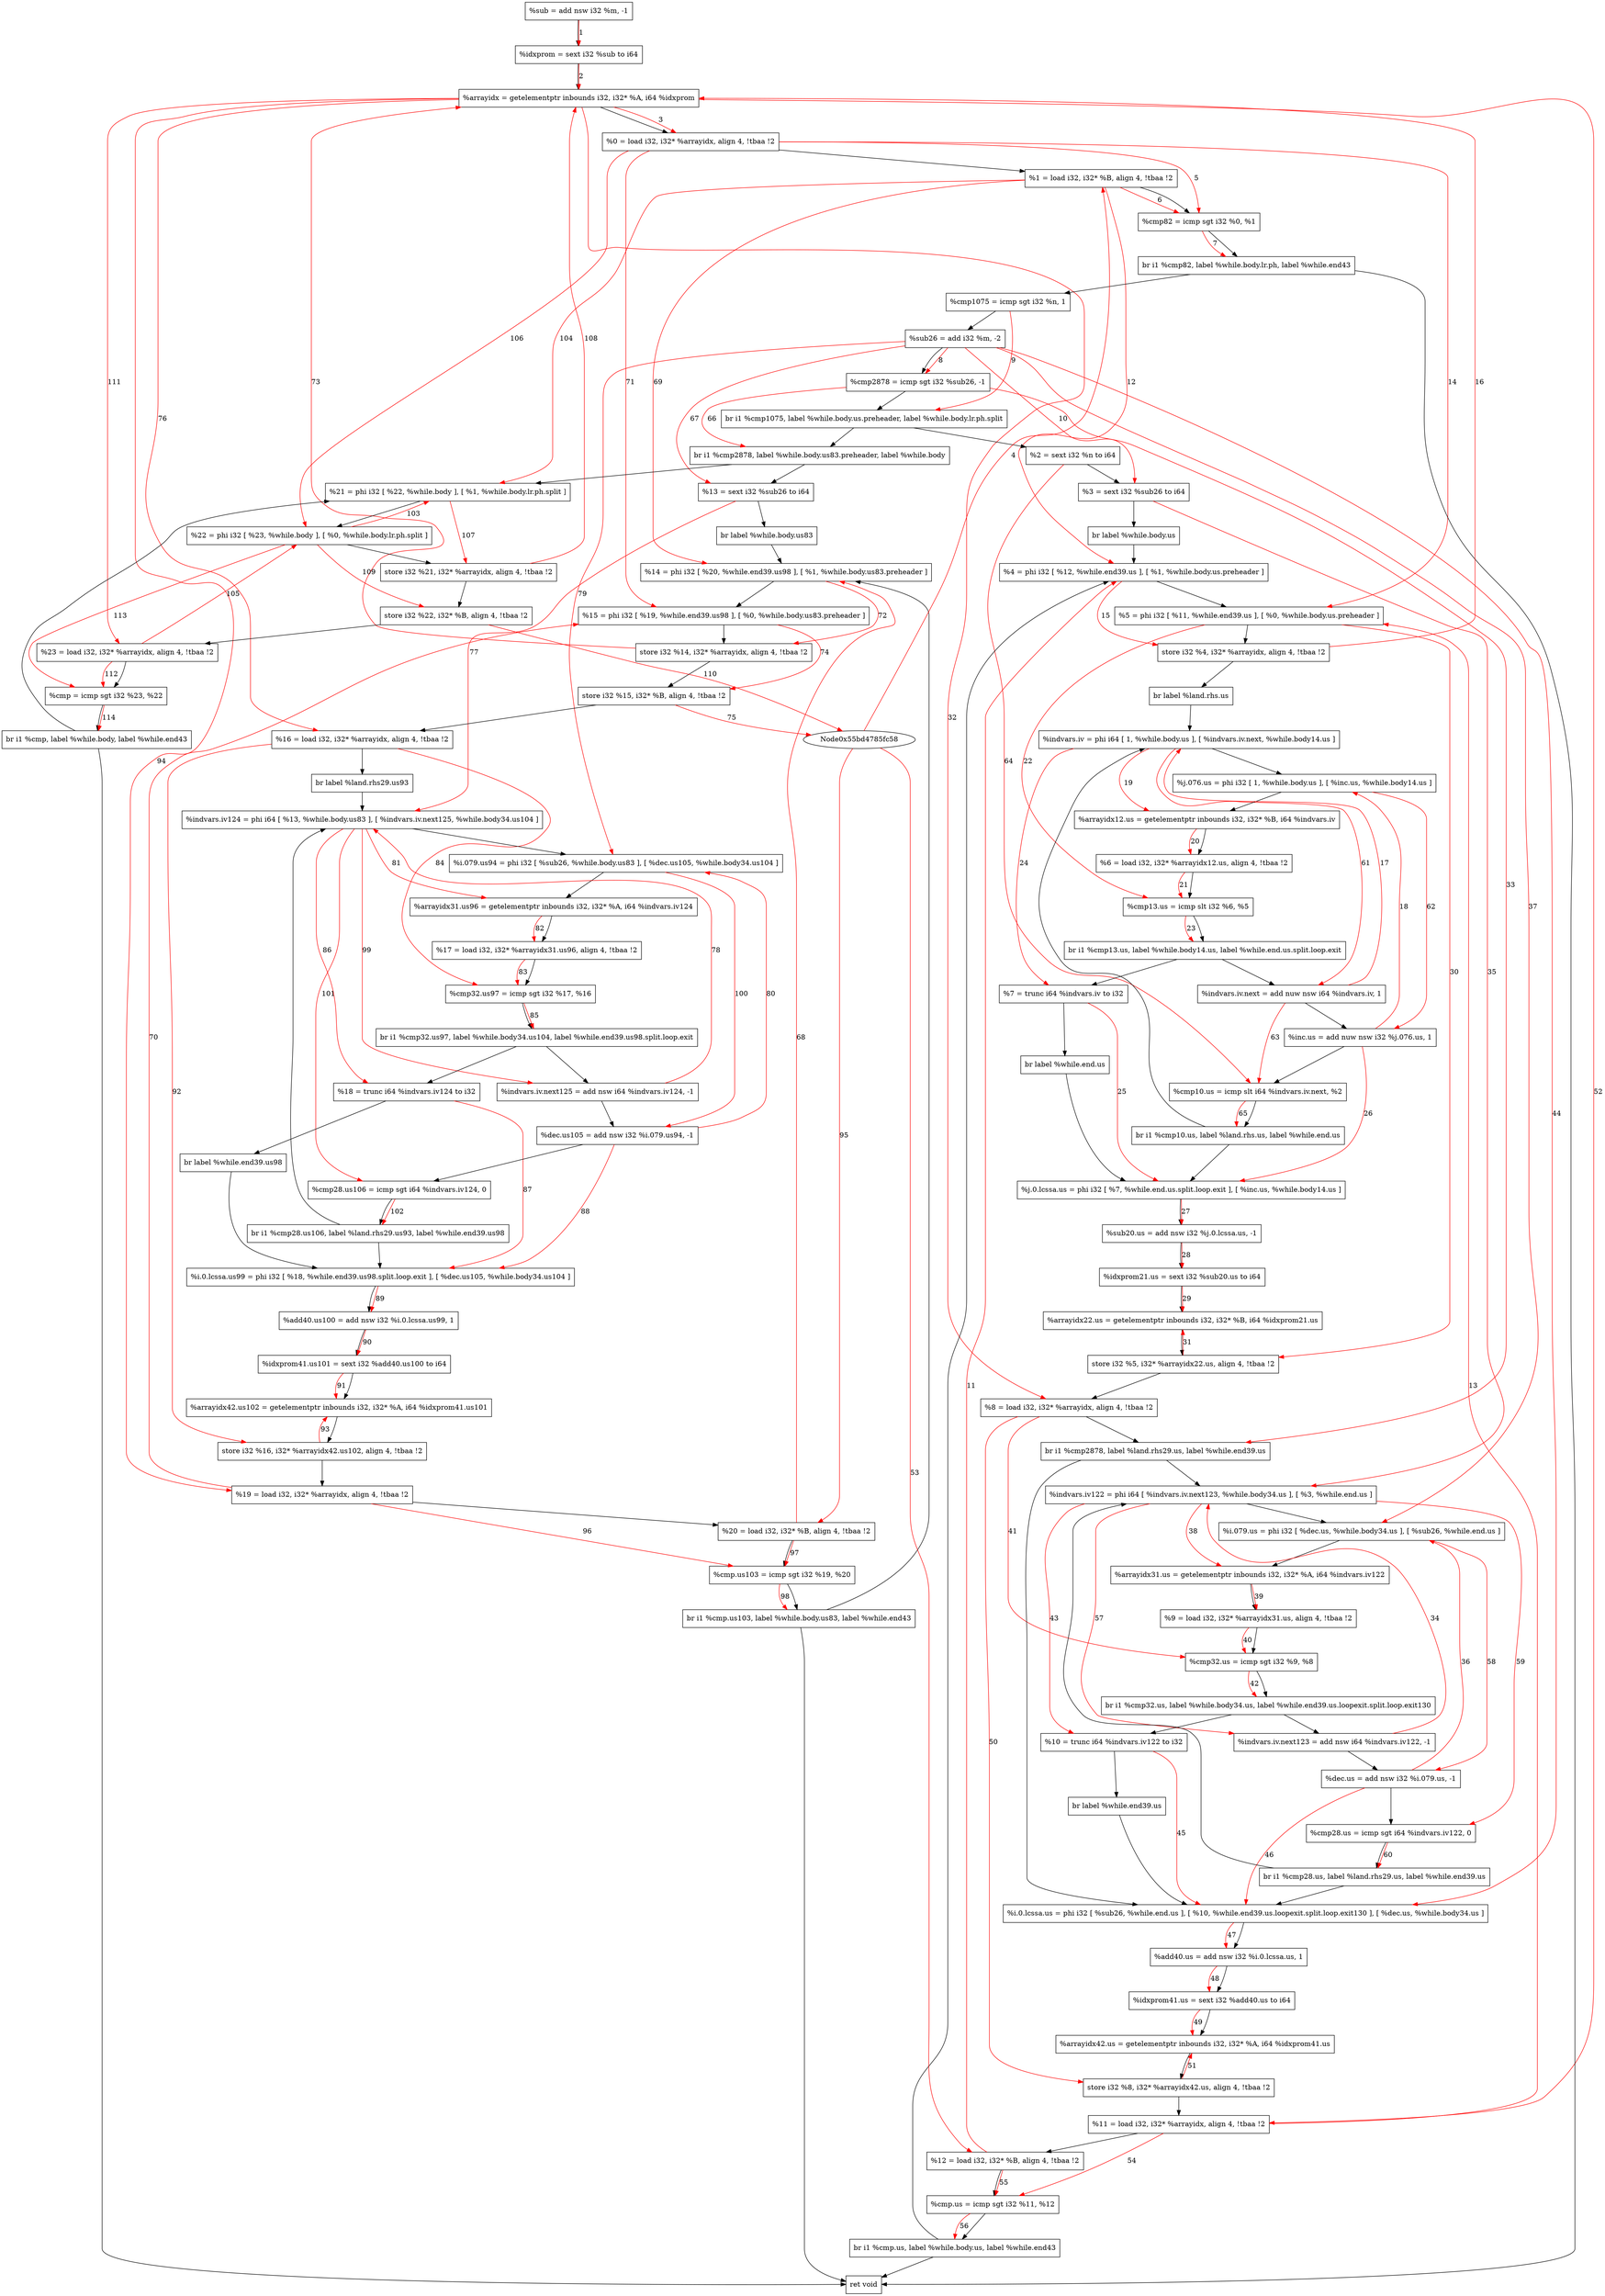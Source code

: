digraph "CDFG for'func' function" {
	Node0x55bd47860530[shape=record, label="  %sub = add nsw i32 %m, -1"]
	Node0x55bd4785fea8[shape=record, label="  %idxprom = sext i32 %sub to i64"]
	Node0x55bd478605e0[shape=record, label="  %arrayidx = getelementptr inbounds i32, i32* %A, i64 %idxprom"]
	Node0x55bd47860678[shape=record, label="  %0 = load i32, i32* %arrayidx, align 4, !tbaa !2"]
	Node0x55bd478615a8[shape=record, label="  %1 = load i32, i32* %B, align 4, !tbaa !2"]
	Node0x55bd47861c50[shape=record, label="  %cmp82 = icmp sgt i32 %0, %1"]
	Node0x55bd477eadb8[shape=record, label="  br i1 %cmp82, label %while.body.lr.ph, label %while.end43"]
	Node0x55bd47861f00[shape=record, label="  %cmp1075 = icmp sgt i32 %n, 1"]
	Node0x55bd47861fa0[shape=record, label="  %sub26 = add i32 %m, -2"]
	Node0x55bd478621d0[shape=record, label="  %cmp2878 = icmp sgt i32 %sub26, -1"]
	Node0x55bd477f6228[shape=record, label="  br i1 %cmp1075, label %while.body.us.preheader, label %while.body.lr.ph.split"]
	Node0x55bd47861d58[shape=record, label="  %2 = sext i32 %n to i64"]
	Node0x55bd47862418[shape=record, label="  %3 = sext i32 %sub26 to i64"]
	Node0x55bd47862558[shape=record, label="  br label %while.body.us"]
	Node0x55bd478626c8[shape=record, label="  %4 = phi i32 [ %12, %while.end39.us ], [ %1, %while.body.us.preheader ]"]
	Node0x55bd478627f8[shape=record, label="  %5 = phi i32 [ %11, %while.end39.us ], [ %0, %while.body.us.preheader ]"]
	Node0x55bd478628c0[shape=record, label="  store i32 %4, i32* %arrayidx, align 4, !tbaa !2"]
	Node0x55bd478629d8[shape=record, label="  br label %land.rhs.us"]
	Node0x55bd47862b68[shape=record, label="  %indvars.iv = phi i64 [ 1, %while.body.us ], [ %indvars.iv.next, %while.body14.us ]"]
	Node0x55bd47862cf8[shape=record, label="  %j.076.us = phi i32 [ 1, %while.body.us ], [ %inc.us, %while.body14.us ]"]
	Node0x55bd47862dc0[shape=record, label="  %arrayidx12.us = getelementptr inbounds i32, i32* %B, i64 %indvars.iv"]
	Node0x55bd47862e58[shape=record, label="  %6 = load i32, i32* %arrayidx12.us, align 4, !tbaa !2"]
	Node0x55bd47862ed0[shape=record, label="  %cmp13.us = icmp slt i32 %6, %5"]
	Node0x55bd477f6348[shape=record, label="  br i1 %cmp13.us, label %while.body14.us, label %while.end.us.split.loop.exit"]
	Node0x55bd47863338[shape=record, label="  %7 = trunc i64 %indvars.iv to i32"]
	Node0x55bd478634a8[shape=record, label="  br label %while.end.us"]
	Node0x55bd478634f8[shape=record, label="  %j.0.lcssa.us = phi i32 [ %7, %while.end.us.split.loop.exit ], [ %inc.us, %while.body14.us ]"]
	Node0x55bd478635c0[shape=record, label="  %sub20.us = add nsw i32 %j.0.lcssa.us, -1"]
	Node0x55bd47863448[shape=record, label="  %idxprom21.us = sext i32 %sub20.us to i64"]
	Node0x55bd47863660[shape=record, label="  %arrayidx22.us = getelementptr inbounds i32, i32* %B, i64 %idxprom21.us"]
	Node0x55bd47863710[shape=record, label="  store i32 %5, i32* %arrayidx22.us, align 4, !tbaa !2"]
	Node0x55bd47863778[shape=record, label="  %8 = load i32, i32* %arrayidx, align 4, !tbaa !2"]
	Node0x55bd477f6588[shape=record, label="  br i1 %cmp2878, label %land.rhs29.us, label %while.end39.us"]
	Node0x55bd47863998[shape=record, label="  %indvars.iv122 = phi i64 [ %indvars.iv.next123, %while.body34.us ], [ %3, %while.end.us ]"]
	Node0x55bd47863b48[shape=record, label="  %i.079.us = phi i32 [ %dec.us, %while.body34.us ], [ %sub26, %while.end.us ]"]
	Node0x55bd47863c10[shape=record, label="  %arrayidx31.us = getelementptr inbounds i32, i32* %A, i64 %indvars.iv122"]
	Node0x55bd47863ca8[shape=record, label="  %9 = load i32, i32* %arrayidx31.us, align 4, !tbaa !2"]
	Node0x55bd47863d20[shape=record, label="  %cmp32.us = icmp sgt i32 %9, %8"]
	Node0x55bd47864798[shape=record, label="  br i1 %cmp32.us, label %while.body34.us, label %while.end39.us.loopexit.split.loop.exit130"]
	Node0x55bd478646c8[shape=record, label="  %10 = trunc i64 %indvars.iv122 to i32"]
	Node0x55bd47864838[shape=record, label="  br label %while.end39.us"]
	Node0x55bd47864888[shape=record, label="  %i.0.lcssa.us = phi i32 [ %sub26, %while.end.us ], [ %10, %while.end39.us.loopexit.split.loop.exit130 ], [ %dec.us, %while.body34.us ]"]
	Node0x55bd47864970[shape=record, label="  %add40.us = add nsw i32 %i.0.lcssa.us, 1"]
	Node0x55bd478624f8[shape=record, label="  %idxprom41.us = sext i32 %add40.us to i64"]
	Node0x55bd47864a40[shape=record, label="  %arrayidx42.us = getelementptr inbounds i32, i32* %A, i64 %idxprom41.us"]
	Node0x55bd47864af0[shape=record, label="  store i32 %8, i32* %arrayidx42.us, align 4, !tbaa !2"]
	Node0x55bd47864b58[shape=record, label="  %11 = load i32, i32* %arrayidx, align 4, !tbaa !2"]
	Node0x55bd47864bb8[shape=record, label="  %12 = load i32, i32* %B, align 4, !tbaa !2"]
	Node0x55bd47864c30[shape=record, label="  %cmp.us = icmp sgt i32 %11, %12"]
	Node0x55bd47864cd8[shape=record, label="  br i1 %cmp.us, label %while.body.us, label %while.end43"]
	Node0x55bd47864d50[shape=record, label="  %indvars.iv.next123 = add nsw i64 %indvars.iv122, -1"]
	Node0x55bd47864dc0[shape=record, label="  %dec.us = add nsw i32 %i.079.us, -1"]
	Node0x55bd47864e30[shape=record, label="  %cmp28.us = icmp sgt i64 %indvars.iv122, 0"]
	Node0x55bd47864eb8[shape=record, label="  br i1 %cmp28.us, label %land.rhs29.us, label %while.end39.us"]
	Node0x55bd47864f30[shape=record, label="  %indvars.iv.next = add nuw nsw i64 %indvars.iv, 1"]
	Node0x55bd47864fa0[shape=record, label="  %inc.us = add nuw nsw i32 %j.076.us, 1"]
	Node0x55bd47865010[shape=record, label="  %cmp10.us = icmp slt i64 %indvars.iv.next, %2"]
	Node0x55bd47865098[shape=record, label="  br i1 %cmp10.us, label %land.rhs.us, label %while.end.us"]
	Node0x55bd47865818[shape=record, label="  br i1 %cmp2878, label %while.body.us83.preheader, label %while.body"]
	Node0x55bd47862398[shape=record, label="  %13 = sext i32 %sub26 to i64"]
	Node0x55bd47862b18[shape=record, label="  br label %while.body.us83"]
	Node0x55bd47865998[shape=record, label="  %14 = phi i32 [ %20, %while.end39.us98 ], [ %1, %while.body.us83.preheader ]"]
	Node0x55bd47865a68[shape=record, label="  %15 = phi i32 [ %19, %while.end39.us98 ], [ %0, %while.body.us83.preheader ]"]
	Node0x55bd47865b30[shape=record, label="  store i32 %14, i32* %arrayidx, align 4, !tbaa !2"]
	Node0x55bd47865bb0[shape=record, label="  store i32 %15, i32* %B, align 4, !tbaa !2"]
	Node0x55bd47863ac8[shape=record, label="  %16 = load i32, i32* %arrayidx, align 4, !tbaa !2"]
	Node0x55bd47863948[shape=record, label="  br label %land.rhs29.us93"]
	Node0x55bd47865db8[shape=record, label="  %indvars.iv124 = phi i64 [ %13, %while.body.us83 ], [ %indvars.iv.next125, %while.body34.us104 ]"]
	Node0x55bd47865f78[shape=record, label="  %i.079.us94 = phi i32 [ %sub26, %while.body.us83 ], [ %dec.us105, %while.body34.us104 ]"]
	Node0x55bd47866040[shape=record, label="  %arrayidx31.us96 = getelementptr inbounds i32, i32* %A, i64 %indvars.iv124"]
	Node0x55bd478660d8[shape=record, label="  %17 = load i32, i32* %arrayidx31.us96, align 4, !tbaa !2"]
	Node0x55bd47866150[shape=record, label="  %cmp32.us97 = icmp sgt i32 %17, %16"]
	Node0x55bd477f6468[shape=record, label="  br i1 %cmp32.us97, label %while.body34.us104, label %while.end39.us98.split.loop.exit"]
	Node0x55bd47866258[shape=record, label="  %18 = trunc i64 %indvars.iv124 to i32"]
	Node0x55bd478662e8[shape=record, label="  br label %while.end39.us98"]
	Node0x55bd47866338[shape=record, label="  %i.0.lcssa.us99 = phi i32 [ %18, %while.end39.us98.split.loop.exit ], [ %dec.us105, %while.body34.us104 ]"]
	Node0x55bd47866400[shape=record, label="  %add40.us100 = add nsw i32 %i.0.lcssa.us99, 1"]
	Node0x55bd47862978[shape=record, label="  %idxprom41.us101 = sext i32 %add40.us100 to i64"]
	Node0x55bd47866500[shape=record, label="  %arrayidx42.us102 = getelementptr inbounds i32, i32* %A, i64 %idxprom41.us101"]
	Node0x55bd478665e0[shape=record, label="  store i32 %16, i32* %arrayidx42.us102, align 4, !tbaa !2"]
	Node0x55bd47866648[shape=record, label="  %19 = load i32, i32* %arrayidx, align 4, !tbaa !2"]
	Node0x55bd478666a8[shape=record, label="  %20 = load i32, i32* %B, align 4, !tbaa !2"]
	Node0x55bd47866720[shape=record, label="  %cmp.us103 = icmp sgt i32 %19, %20"]
	Node0x55bd478667a8[shape=record, label="  br i1 %cmp.us103, label %while.body.us83, label %while.end43"]
	Node0x55bd47866820[shape=record, label="  %indvars.iv.next125 = add nsw i64 %indvars.iv124, -1"]
	Node0x55bd47866890[shape=record, label="  %dec.us105 = add nsw i32 %i.079.us94, -1"]
	Node0x55bd47866900[shape=record, label="  %cmp28.us106 = icmp sgt i64 %indvars.iv124, 0"]
	Node0x55bd47866988[shape=record, label="  br i1 %cmp28.us106, label %land.rhs29.us93, label %while.end39.us98"]
	Node0x55bd478669d8[shape=record, label="  %21 = phi i32 [ %22, %while.body ], [ %1, %while.body.lr.ph.split ]"]
	Node0x55bd47866a78[shape=record, label="  %22 = phi i32 [ %23, %while.body ], [ %0, %while.body.lr.ph.split ]"]
	Node0x55bd47866b40[shape=record, label="  store i32 %21, i32* %arrayidx, align 4, !tbaa !2"]
	Node0x55bd47866bc0[shape=record, label="  store i32 %22, i32* %B, align 4, !tbaa !2"]
	Node0x55bd47862c78[shape=record, label="  %23 = load i32, i32* %arrayidx, align 4, !tbaa !2"]
	Node0x55bd47866c40[shape=record, label="  %cmp = icmp sgt i32 %23, %22"]
	Node0x55bd47866cc8[shape=record, label="  br i1 %cmp, label %while.body, label %while.end43"]
	Node0x55bd478645d0[shape=record, label="  ret void"]
	Node0x55bd47860530 -> Node0x55bd4785fea8
	Node0x55bd4785fea8 -> Node0x55bd478605e0
	Node0x55bd478605e0 -> Node0x55bd47860678
	Node0x55bd47860678 -> Node0x55bd478615a8
	Node0x55bd478615a8 -> Node0x55bd47861c50
	Node0x55bd47861c50 -> Node0x55bd477eadb8
	Node0x55bd477eadb8 -> Node0x55bd47861f00
	Node0x55bd477eadb8 -> Node0x55bd478645d0
	Node0x55bd47861f00 -> Node0x55bd47861fa0
	Node0x55bd47861fa0 -> Node0x55bd478621d0
	Node0x55bd478621d0 -> Node0x55bd477f6228
	Node0x55bd477f6228 -> Node0x55bd47861d58
	Node0x55bd477f6228 -> Node0x55bd47865818
	Node0x55bd47861d58 -> Node0x55bd47862418
	Node0x55bd47862418 -> Node0x55bd47862558
	Node0x55bd47862558 -> Node0x55bd478626c8
	Node0x55bd478626c8 -> Node0x55bd478627f8
	Node0x55bd478627f8 -> Node0x55bd478628c0
	Node0x55bd478628c0 -> Node0x55bd478629d8
	Node0x55bd478629d8 -> Node0x55bd47862b68
	Node0x55bd47862b68 -> Node0x55bd47862cf8
	Node0x55bd47862cf8 -> Node0x55bd47862dc0
	Node0x55bd47862dc0 -> Node0x55bd47862e58
	Node0x55bd47862e58 -> Node0x55bd47862ed0
	Node0x55bd47862ed0 -> Node0x55bd477f6348
	Node0x55bd477f6348 -> Node0x55bd47864f30
	Node0x55bd477f6348 -> Node0x55bd47863338
	Node0x55bd47863338 -> Node0x55bd478634a8
	Node0x55bd478634a8 -> Node0x55bd478634f8
	Node0x55bd478634f8 -> Node0x55bd478635c0
	Node0x55bd478635c0 -> Node0x55bd47863448
	Node0x55bd47863448 -> Node0x55bd47863660
	Node0x55bd47863660 -> Node0x55bd47863710
	Node0x55bd47863710 -> Node0x55bd47863778
	Node0x55bd47863778 -> Node0x55bd477f6588
	Node0x55bd477f6588 -> Node0x55bd47863998
	Node0x55bd477f6588 -> Node0x55bd47864888
	Node0x55bd47863998 -> Node0x55bd47863b48
	Node0x55bd47863b48 -> Node0x55bd47863c10
	Node0x55bd47863c10 -> Node0x55bd47863ca8
	Node0x55bd47863ca8 -> Node0x55bd47863d20
	Node0x55bd47863d20 -> Node0x55bd47864798
	Node0x55bd47864798 -> Node0x55bd47864d50
	Node0x55bd47864798 -> Node0x55bd478646c8
	Node0x55bd478646c8 -> Node0x55bd47864838
	Node0x55bd47864838 -> Node0x55bd47864888
	Node0x55bd47864888 -> Node0x55bd47864970
	Node0x55bd47864970 -> Node0x55bd478624f8
	Node0x55bd478624f8 -> Node0x55bd47864a40
	Node0x55bd47864a40 -> Node0x55bd47864af0
	Node0x55bd47864af0 -> Node0x55bd47864b58
	Node0x55bd47864b58 -> Node0x55bd47864bb8
	Node0x55bd47864bb8 -> Node0x55bd47864c30
	Node0x55bd47864c30 -> Node0x55bd47864cd8
	Node0x55bd47864cd8 -> Node0x55bd478626c8
	Node0x55bd47864cd8 -> Node0x55bd478645d0
	Node0x55bd47864d50 -> Node0x55bd47864dc0
	Node0x55bd47864dc0 -> Node0x55bd47864e30
	Node0x55bd47864e30 -> Node0x55bd47864eb8
	Node0x55bd47864eb8 -> Node0x55bd47863998
	Node0x55bd47864eb8 -> Node0x55bd47864888
	Node0x55bd47864f30 -> Node0x55bd47864fa0
	Node0x55bd47864fa0 -> Node0x55bd47865010
	Node0x55bd47865010 -> Node0x55bd47865098
	Node0x55bd47865098 -> Node0x55bd47862b68
	Node0x55bd47865098 -> Node0x55bd478634f8
	Node0x55bd47865818 -> Node0x55bd47862398
	Node0x55bd47865818 -> Node0x55bd478669d8
	Node0x55bd47862398 -> Node0x55bd47862b18
	Node0x55bd47862b18 -> Node0x55bd47865998
	Node0x55bd47865998 -> Node0x55bd47865a68
	Node0x55bd47865a68 -> Node0x55bd47865b30
	Node0x55bd47865b30 -> Node0x55bd47865bb0
	Node0x55bd47865bb0 -> Node0x55bd47863ac8
	Node0x55bd47863ac8 -> Node0x55bd47863948
	Node0x55bd47863948 -> Node0x55bd47865db8
	Node0x55bd47865db8 -> Node0x55bd47865f78
	Node0x55bd47865f78 -> Node0x55bd47866040
	Node0x55bd47866040 -> Node0x55bd478660d8
	Node0x55bd478660d8 -> Node0x55bd47866150
	Node0x55bd47866150 -> Node0x55bd477f6468
	Node0x55bd477f6468 -> Node0x55bd47866820
	Node0x55bd477f6468 -> Node0x55bd47866258
	Node0x55bd47866258 -> Node0x55bd478662e8
	Node0x55bd478662e8 -> Node0x55bd47866338
	Node0x55bd47866338 -> Node0x55bd47866400
	Node0x55bd47866400 -> Node0x55bd47862978
	Node0x55bd47862978 -> Node0x55bd47866500
	Node0x55bd47866500 -> Node0x55bd478665e0
	Node0x55bd478665e0 -> Node0x55bd47866648
	Node0x55bd47866648 -> Node0x55bd478666a8
	Node0x55bd478666a8 -> Node0x55bd47866720
	Node0x55bd47866720 -> Node0x55bd478667a8
	Node0x55bd478667a8 -> Node0x55bd47865998
	Node0x55bd478667a8 -> Node0x55bd478645d0
	Node0x55bd47866820 -> Node0x55bd47866890
	Node0x55bd47866890 -> Node0x55bd47866900
	Node0x55bd47866900 -> Node0x55bd47866988
	Node0x55bd47866988 -> Node0x55bd47865db8
	Node0x55bd47866988 -> Node0x55bd47866338
	Node0x55bd478669d8 -> Node0x55bd47866a78
	Node0x55bd47866a78 -> Node0x55bd47866b40
	Node0x55bd47866b40 -> Node0x55bd47866bc0
	Node0x55bd47866bc0 -> Node0x55bd47862c78
	Node0x55bd47862c78 -> Node0x55bd47866c40
	Node0x55bd47866c40 -> Node0x55bd47866cc8
	Node0x55bd47866cc8 -> Node0x55bd478669d8
	Node0x55bd47866cc8 -> Node0x55bd478645d0
edge [color=red]
	Node0x55bd47860530 -> Node0x55bd4785fea8[label="1"]
	Node0x55bd4785fea8 -> Node0x55bd478605e0[label="2"]
	Node0x55bd478605e0 -> Node0x55bd47860678[label="3"]
	Node0x55bd4785fc58 -> Node0x55bd478615a8[label="4"]
	Node0x55bd47860678 -> Node0x55bd47861c50[label="5"]
	Node0x55bd478615a8 -> Node0x55bd47861c50[label="6"]
	Node0x55bd47861c50 -> Node0x55bd477eadb8[label="7"]
	Node0x55bd47861fa0 -> Node0x55bd478621d0[label="8"]
	Node0x55bd47861f00 -> Node0x55bd477f6228[label="9"]
	Node0x55bd47861fa0 -> Node0x55bd47862418[label="10"]
	Node0x55bd47864bb8 -> Node0x55bd478626c8[label="11"]
	Node0x55bd478615a8 -> Node0x55bd478626c8[label="12"]
	Node0x55bd47864b58 -> Node0x55bd478627f8[label="13"]
	Node0x55bd47860678 -> Node0x55bd478627f8[label="14"]
	Node0x55bd478626c8 -> Node0x55bd478628c0[label="15"]
	Node0x55bd478628c0 -> Node0x55bd478605e0[label="16"]
	Node0x55bd47864f30 -> Node0x55bd47862b68[label="17"]
	Node0x55bd47864fa0 -> Node0x55bd47862cf8[label="18"]
	Node0x55bd47862b68 -> Node0x55bd47862dc0[label="19"]
	Node0x55bd47862dc0 -> Node0x55bd47862e58[label="20"]
	Node0x55bd47862e58 -> Node0x55bd47862ed0[label="21"]
	Node0x55bd478627f8 -> Node0x55bd47862ed0[label="22"]
	Node0x55bd47862ed0 -> Node0x55bd477f6348[label="23"]
	Node0x55bd47862b68 -> Node0x55bd47863338[label="24"]
	Node0x55bd47863338 -> Node0x55bd478634f8[label="25"]
	Node0x55bd47864fa0 -> Node0x55bd478634f8[label="26"]
	Node0x55bd478634f8 -> Node0x55bd478635c0[label="27"]
	Node0x55bd478635c0 -> Node0x55bd47863448[label="28"]
	Node0x55bd47863448 -> Node0x55bd47863660[label="29"]
	Node0x55bd478627f8 -> Node0x55bd47863710[label="30"]
	Node0x55bd47863710 -> Node0x55bd47863660[label="31"]
	Node0x55bd478605e0 -> Node0x55bd47863778[label="32"]
	Node0x55bd478621d0 -> Node0x55bd477f6588[label="33"]
	Node0x55bd47864d50 -> Node0x55bd47863998[label="34"]
	Node0x55bd47862418 -> Node0x55bd47863998[label="35"]
	Node0x55bd47864dc0 -> Node0x55bd47863b48[label="36"]
	Node0x55bd47861fa0 -> Node0x55bd47863b48[label="37"]
	Node0x55bd47863998 -> Node0x55bd47863c10[label="38"]
	Node0x55bd47863c10 -> Node0x55bd47863ca8[label="39"]
	Node0x55bd47863ca8 -> Node0x55bd47863d20[label="40"]
	Node0x55bd47863778 -> Node0x55bd47863d20[label="41"]
	Node0x55bd47863d20 -> Node0x55bd47864798[label="42"]
	Node0x55bd47863998 -> Node0x55bd478646c8[label="43"]
	Node0x55bd47861fa0 -> Node0x55bd47864888[label="44"]
	Node0x55bd478646c8 -> Node0x55bd47864888[label="45"]
	Node0x55bd47864dc0 -> Node0x55bd47864888[label="46"]
	Node0x55bd47864888 -> Node0x55bd47864970[label="47"]
	Node0x55bd47864970 -> Node0x55bd478624f8[label="48"]
	Node0x55bd478624f8 -> Node0x55bd47864a40[label="49"]
	Node0x55bd47863778 -> Node0x55bd47864af0[label="50"]
	Node0x55bd47864af0 -> Node0x55bd47864a40[label="51"]
	Node0x55bd478605e0 -> Node0x55bd47864b58[label="52"]
	Node0x55bd4785fc58 -> Node0x55bd47864bb8[label="53"]
	Node0x55bd47864b58 -> Node0x55bd47864c30[label="54"]
	Node0x55bd47864bb8 -> Node0x55bd47864c30[label="55"]
	Node0x55bd47864c30 -> Node0x55bd47864cd8[label="56"]
	Node0x55bd47863998 -> Node0x55bd47864d50[label="57"]
	Node0x55bd47863b48 -> Node0x55bd47864dc0[label="58"]
	Node0x55bd47863998 -> Node0x55bd47864e30[label="59"]
	Node0x55bd47864e30 -> Node0x55bd47864eb8[label="60"]
	Node0x55bd47862b68 -> Node0x55bd47864f30[label="61"]
	Node0x55bd47862cf8 -> Node0x55bd47864fa0[label="62"]
	Node0x55bd47864f30 -> Node0x55bd47865010[label="63"]
	Node0x55bd47861d58 -> Node0x55bd47865010[label="64"]
	Node0x55bd47865010 -> Node0x55bd47865098[label="65"]
	Node0x55bd478621d0 -> Node0x55bd47865818[label="66"]
	Node0x55bd47861fa0 -> Node0x55bd47862398[label="67"]
	Node0x55bd478666a8 -> Node0x55bd47865998[label="68"]
	Node0x55bd478615a8 -> Node0x55bd47865998[label="69"]
	Node0x55bd47866648 -> Node0x55bd47865a68[label="70"]
	Node0x55bd47860678 -> Node0x55bd47865a68[label="71"]
	Node0x55bd47865998 -> Node0x55bd47865b30[label="72"]
	Node0x55bd47865b30 -> Node0x55bd478605e0[label="73"]
	Node0x55bd47865a68 -> Node0x55bd47865bb0[label="74"]
	Node0x55bd47865bb0 -> Node0x55bd4785fc58[label="75"]
	Node0x55bd478605e0 -> Node0x55bd47863ac8[label="76"]
	Node0x55bd47862398 -> Node0x55bd47865db8[label="77"]
	Node0x55bd47866820 -> Node0x55bd47865db8[label="78"]
	Node0x55bd47861fa0 -> Node0x55bd47865f78[label="79"]
	Node0x55bd47866890 -> Node0x55bd47865f78[label="80"]
	Node0x55bd47865db8 -> Node0x55bd47866040[label="81"]
	Node0x55bd47866040 -> Node0x55bd478660d8[label="82"]
	Node0x55bd478660d8 -> Node0x55bd47866150[label="83"]
	Node0x55bd47863ac8 -> Node0x55bd47866150[label="84"]
	Node0x55bd47866150 -> Node0x55bd477f6468[label="85"]
	Node0x55bd47865db8 -> Node0x55bd47866258[label="86"]
	Node0x55bd47866258 -> Node0x55bd47866338[label="87"]
	Node0x55bd47866890 -> Node0x55bd47866338[label="88"]
	Node0x55bd47866338 -> Node0x55bd47866400[label="89"]
	Node0x55bd47866400 -> Node0x55bd47862978[label="90"]
	Node0x55bd47862978 -> Node0x55bd47866500[label="91"]
	Node0x55bd47863ac8 -> Node0x55bd478665e0[label="92"]
	Node0x55bd478665e0 -> Node0x55bd47866500[label="93"]
	Node0x55bd478605e0 -> Node0x55bd47866648[label="94"]
	Node0x55bd4785fc58 -> Node0x55bd478666a8[label="95"]
	Node0x55bd47866648 -> Node0x55bd47866720[label="96"]
	Node0x55bd478666a8 -> Node0x55bd47866720[label="97"]
	Node0x55bd47866720 -> Node0x55bd478667a8[label="98"]
	Node0x55bd47865db8 -> Node0x55bd47866820[label="99"]
	Node0x55bd47865f78 -> Node0x55bd47866890[label="100"]
	Node0x55bd47865db8 -> Node0x55bd47866900[label="101"]
	Node0x55bd47866900 -> Node0x55bd47866988[label="102"]
	Node0x55bd47866a78 -> Node0x55bd478669d8[label="103"]
	Node0x55bd478615a8 -> Node0x55bd478669d8[label="104"]
	Node0x55bd47862c78 -> Node0x55bd47866a78[label="105"]
	Node0x55bd47860678 -> Node0x55bd47866a78[label="106"]
	Node0x55bd478669d8 -> Node0x55bd47866b40[label="107"]
	Node0x55bd47866b40 -> Node0x55bd478605e0[label="108"]
	Node0x55bd47866a78 -> Node0x55bd47866bc0[label="109"]
	Node0x55bd47866bc0 -> Node0x55bd4785fc58[label="110"]
	Node0x55bd478605e0 -> Node0x55bd47862c78[label="111"]
	Node0x55bd47862c78 -> Node0x55bd47866c40[label="112"]
	Node0x55bd47866a78 -> Node0x55bd47866c40[label="113"]
	Node0x55bd47866c40 -> Node0x55bd47866cc8[label="114"]
}
